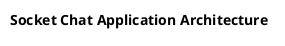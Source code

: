 @startuml
!pragma layout elk
!pragma svek_trace on
skinparam defaultTextAlignment center

title Socket Chat Application Architecture

@enduml
